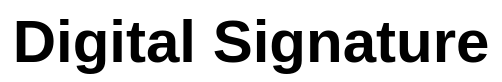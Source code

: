 <mxfile version="12.5.6" type="github"><diagram id="kv3ZNncdlgw3U-1tPP4w" name="Page-1"><mxGraphModel dx="1422" dy="745" grid="1" gridSize="10" guides="1" tooltips="1" connect="1" arrows="1" fold="1" page="1" pageScale="1" pageWidth="1169" pageHeight="827" math="0" shadow="0"><root><mxCell id="0"/><mxCell id="1" parent="0"/><mxCell id="nKFk2TXxJb8eFeMrKgd1-1" value="Digital Signature" style="text;html=1;align=center;verticalAlign=middle;resizable=0;points=[];autosize=1;fontSize=30;fontStyle=1" vertex="1" parent="1"><mxGeometry x="459" y="20" width="250" height="40" as="geometry"/></mxCell></root></mxGraphModel></diagram></mxfile>